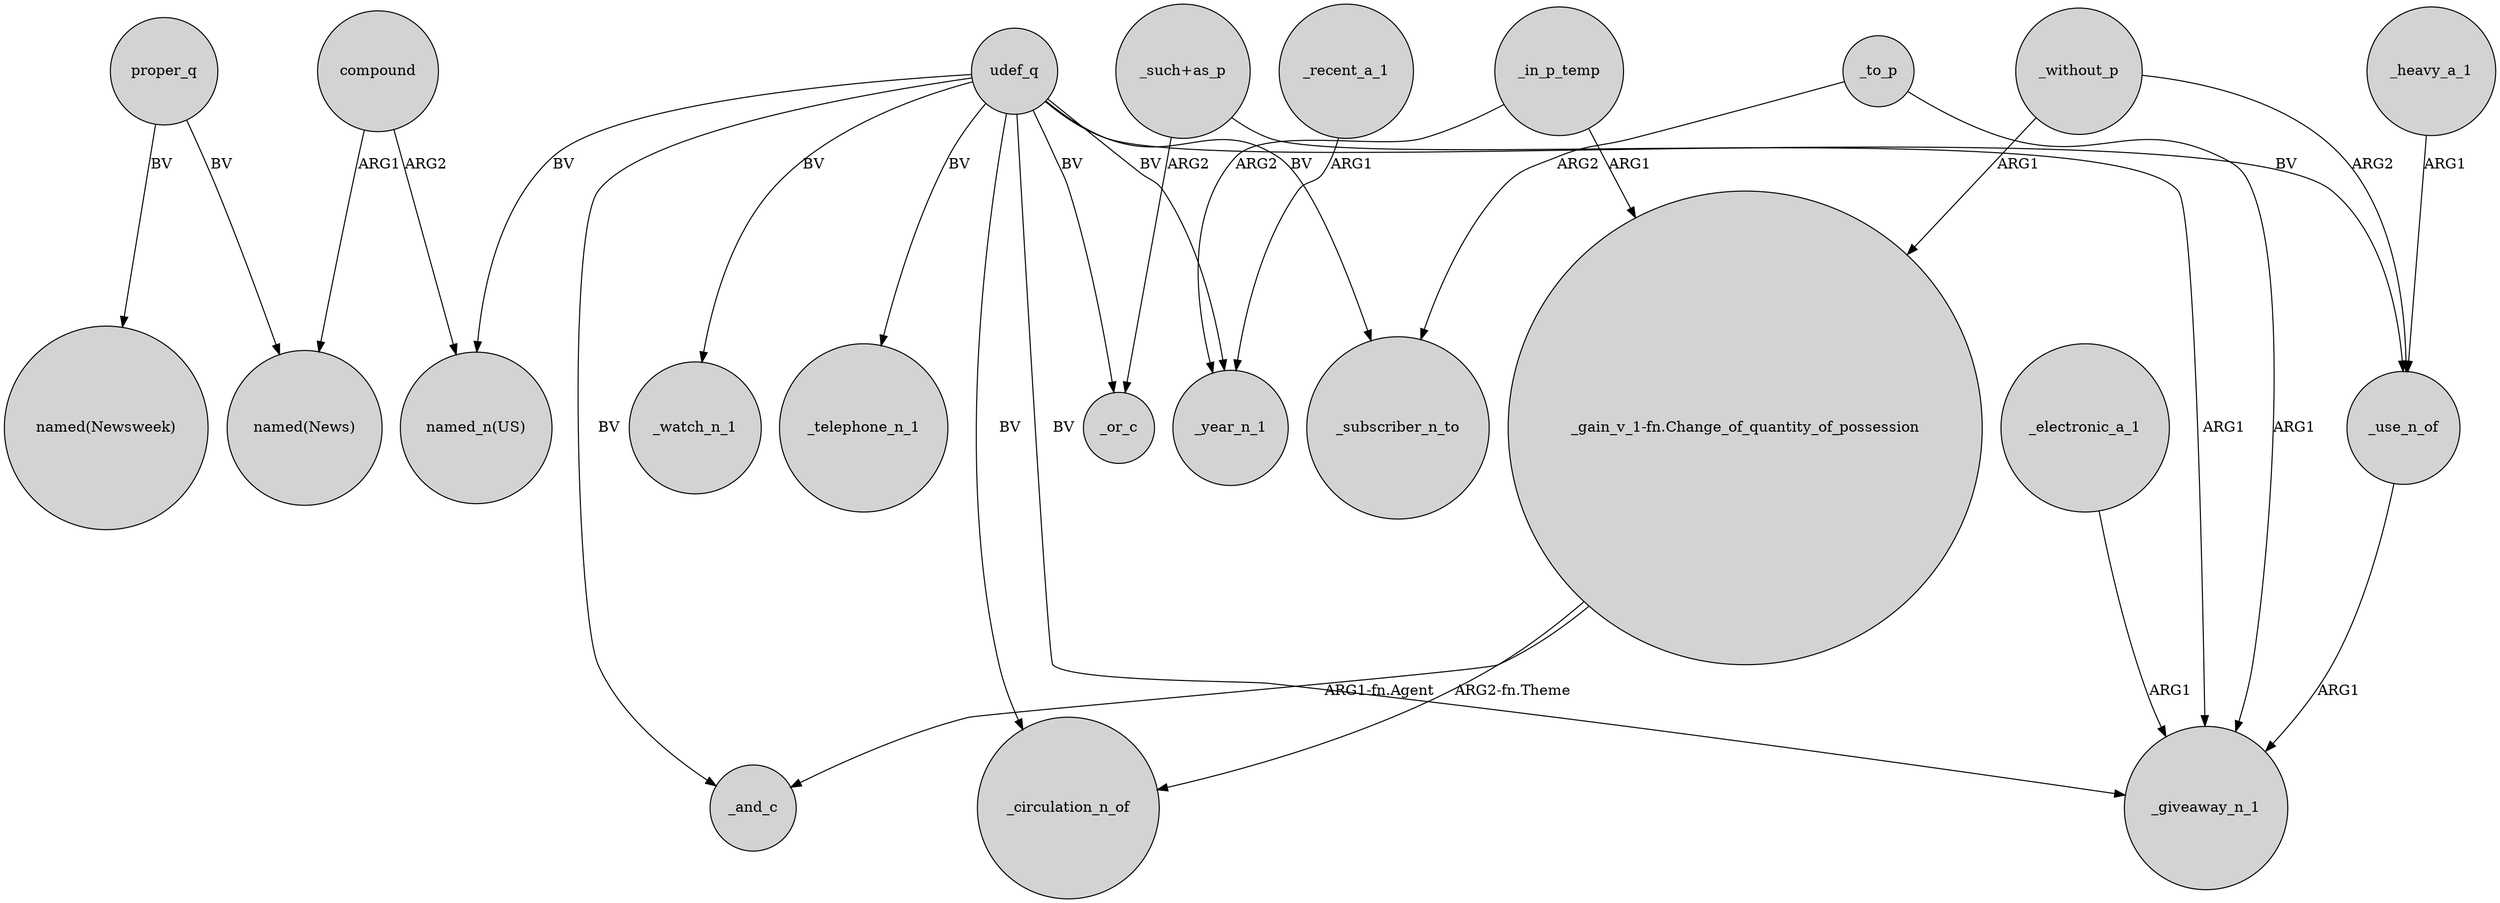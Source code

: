 digraph {
	node [shape=circle style=filled]
	compound -> "named(News)" [label=ARG1]
	"_gain_v_1-fn.Change_of_quantity_of_possession" -> _and_c [label="ARG1-fn.Agent"]
	udef_q -> "named_n(US)" [label=BV]
	_to_p -> _subscriber_n_to [label=ARG2]
	udef_q -> _watch_n_1 [label=BV]
	udef_q -> _telephone_n_1 [label=BV]
	udef_q -> _use_n_of [label=BV]
	proper_q -> "named(Newsweek)" [label=BV]
	_heavy_a_1 -> _use_n_of [label=ARG1]
	udef_q -> _circulation_n_of [label=BV]
	udef_q -> _or_c [label=BV]
	compound -> "named_n(US)" [label=ARG2]
	"_such+as_p" -> _or_c [label=ARG2]
	_use_n_of -> _giveaway_n_1 [label=ARG1]
	proper_q -> "named(News)" [label=BV]
	udef_q -> _subscriber_n_to [label=BV]
	_without_p -> "_gain_v_1-fn.Change_of_quantity_of_possession" [label=ARG1]
	_in_p_temp -> _year_n_1 [label=ARG2]
	udef_q -> _giveaway_n_1 [label=BV]
	"_such+as_p" -> _giveaway_n_1 [label=ARG1]
	_recent_a_1 -> _year_n_1 [label=ARG1]
	"_gain_v_1-fn.Change_of_quantity_of_possession" -> _circulation_n_of [label="ARG2-fn.Theme"]
	_without_p -> _use_n_of [label=ARG2]
	_in_p_temp -> "_gain_v_1-fn.Change_of_quantity_of_possession" [label=ARG1]
	udef_q -> _year_n_1 [label=BV]
	_electronic_a_1 -> _giveaway_n_1 [label=ARG1]
	udef_q -> _and_c [label=BV]
	_to_p -> _giveaway_n_1 [label=ARG1]
}
